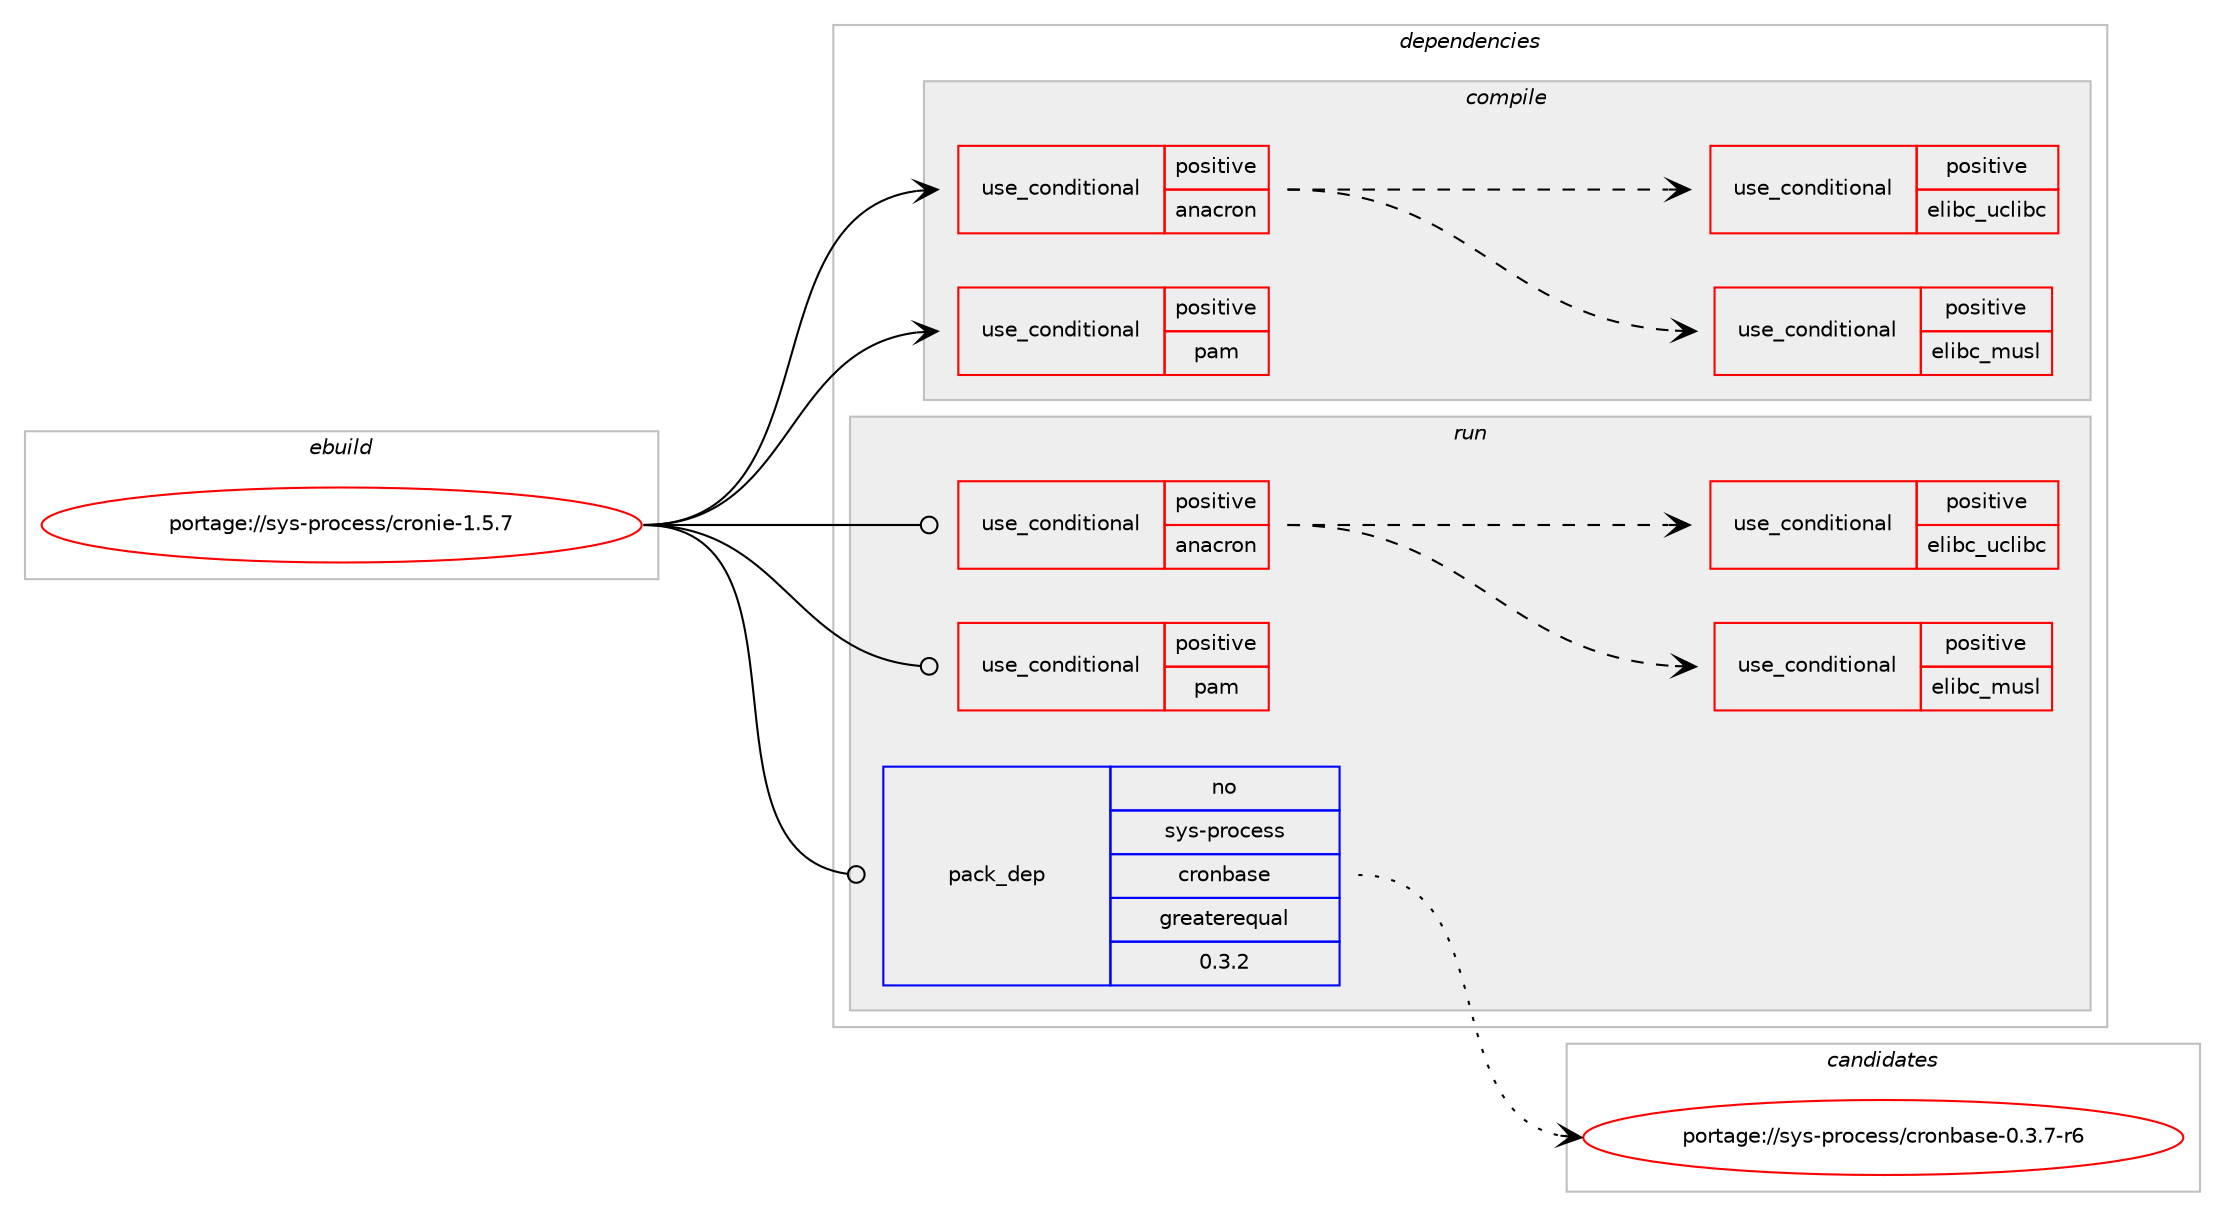 digraph prolog {

# *************
# Graph options
# *************

newrank=true;
concentrate=true;
compound=true;
graph [rankdir=LR,fontname=Helvetica,fontsize=10,ranksep=1.5];#, ranksep=2.5, nodesep=0.2];
edge  [arrowhead=vee];
node  [fontname=Helvetica,fontsize=10];

# **********
# The ebuild
# **********

subgraph cluster_leftcol {
color=gray;
label=<<i>ebuild</i>>;
id [label="portage://sys-process/cronie-1.5.7", color=red, width=4, href="../sys-process/cronie-1.5.7.svg"];
}

# ****************
# The dependencies
# ****************

subgraph cluster_midcol {
color=gray;
label=<<i>dependencies</i>>;
subgraph cluster_compile {
fillcolor="#eeeeee";
style=filled;
label=<<i>compile</i>>;
subgraph cond144 {
dependency319 [label=<<TABLE BORDER="0" CELLBORDER="1" CELLSPACING="0" CELLPADDING="4"><TR><TD ROWSPAN="3" CELLPADDING="10">use_conditional</TD></TR><TR><TD>positive</TD></TR><TR><TD>anacron</TD></TR></TABLE>>, shape=none, color=red];
# *** BEGIN UNKNOWN DEPENDENCY TYPE (TODO) ***
# dependency319 -> package_dependency(portage://sys-process/cronie-1.5.7,install,weak,sys-process,anacron,none,[,,],[],[])
# *** END UNKNOWN DEPENDENCY TYPE (TODO) ***

# *** BEGIN UNKNOWN DEPENDENCY TYPE (TODO) ***
# dependency319 -> package_dependency(portage://sys-process/cronie-1.5.7,install,weak,sys-process,systemd-cron,none,[,,],[],[])
# *** END UNKNOWN DEPENDENCY TYPE (TODO) ***

subgraph cond145 {
dependency320 [label=<<TABLE BORDER="0" CELLBORDER="1" CELLSPACING="0" CELLPADDING="4"><TR><TD ROWSPAN="3" CELLPADDING="10">use_conditional</TD></TR><TR><TD>positive</TD></TR><TR><TD>elibc_musl</TD></TR></TABLE>>, shape=none, color=red];
# *** BEGIN UNKNOWN DEPENDENCY TYPE (TODO) ***
# dependency320 -> package_dependency(portage://sys-process/cronie-1.5.7,install,no,sys-libs,obstack-standalone,none,[,,],[],[])
# *** END UNKNOWN DEPENDENCY TYPE (TODO) ***

}
dependency319:e -> dependency320:w [weight=20,style="dashed",arrowhead="vee"];
subgraph cond146 {
dependency321 [label=<<TABLE BORDER="0" CELLBORDER="1" CELLSPACING="0" CELLPADDING="4"><TR><TD ROWSPAN="3" CELLPADDING="10">use_conditional</TD></TR><TR><TD>positive</TD></TR><TR><TD>elibc_uclibc</TD></TR></TABLE>>, shape=none, color=red];
# *** BEGIN UNKNOWN DEPENDENCY TYPE (TODO) ***
# dependency321 -> package_dependency(portage://sys-process/cronie-1.5.7,install,no,sys-libs,obstack-standalone,none,[,,],[],[])
# *** END UNKNOWN DEPENDENCY TYPE (TODO) ***

}
dependency319:e -> dependency321:w [weight=20,style="dashed",arrowhead="vee"];
}
id:e -> dependency319:w [weight=20,style="solid",arrowhead="vee"];
subgraph cond147 {
dependency322 [label=<<TABLE BORDER="0" CELLBORDER="1" CELLSPACING="0" CELLPADDING="4"><TR><TD ROWSPAN="3" CELLPADDING="10">use_conditional</TD></TR><TR><TD>positive</TD></TR><TR><TD>pam</TD></TR></TABLE>>, shape=none, color=red];
# *** BEGIN UNKNOWN DEPENDENCY TYPE (TODO) ***
# dependency322 -> package_dependency(portage://sys-process/cronie-1.5.7,install,no,sys-libs,pam,none,[,,],[],[])
# *** END UNKNOWN DEPENDENCY TYPE (TODO) ***

}
id:e -> dependency322:w [weight=20,style="solid",arrowhead="vee"];
# *** BEGIN UNKNOWN DEPENDENCY TYPE (TODO) ***
# id -> package_dependency(portage://sys-process/cronie-1.5.7,install,no,acct-group,crontab,none,[,,],[],[])
# *** END UNKNOWN DEPENDENCY TYPE (TODO) ***

}
subgraph cluster_compileandrun {
fillcolor="#eeeeee";
style=filled;
label=<<i>compile and run</i>>;
}
subgraph cluster_run {
fillcolor="#eeeeee";
style=filled;
label=<<i>run</i>>;
subgraph cond148 {
dependency323 [label=<<TABLE BORDER="0" CELLBORDER="1" CELLSPACING="0" CELLPADDING="4"><TR><TD ROWSPAN="3" CELLPADDING="10">use_conditional</TD></TR><TR><TD>positive</TD></TR><TR><TD>anacron</TD></TR></TABLE>>, shape=none, color=red];
# *** BEGIN UNKNOWN DEPENDENCY TYPE (TODO) ***
# dependency323 -> package_dependency(portage://sys-process/cronie-1.5.7,run,weak,sys-process,anacron,none,[,,],[],[])
# *** END UNKNOWN DEPENDENCY TYPE (TODO) ***

# *** BEGIN UNKNOWN DEPENDENCY TYPE (TODO) ***
# dependency323 -> package_dependency(portage://sys-process/cronie-1.5.7,run,weak,sys-process,systemd-cron,none,[,,],[],[])
# *** END UNKNOWN DEPENDENCY TYPE (TODO) ***

subgraph cond149 {
dependency324 [label=<<TABLE BORDER="0" CELLBORDER="1" CELLSPACING="0" CELLPADDING="4"><TR><TD ROWSPAN="3" CELLPADDING="10">use_conditional</TD></TR><TR><TD>positive</TD></TR><TR><TD>elibc_musl</TD></TR></TABLE>>, shape=none, color=red];
# *** BEGIN UNKNOWN DEPENDENCY TYPE (TODO) ***
# dependency324 -> package_dependency(portage://sys-process/cronie-1.5.7,run,no,sys-libs,obstack-standalone,none,[,,],[],[])
# *** END UNKNOWN DEPENDENCY TYPE (TODO) ***

}
dependency323:e -> dependency324:w [weight=20,style="dashed",arrowhead="vee"];
subgraph cond150 {
dependency325 [label=<<TABLE BORDER="0" CELLBORDER="1" CELLSPACING="0" CELLPADDING="4"><TR><TD ROWSPAN="3" CELLPADDING="10">use_conditional</TD></TR><TR><TD>positive</TD></TR><TR><TD>elibc_uclibc</TD></TR></TABLE>>, shape=none, color=red];
# *** BEGIN UNKNOWN DEPENDENCY TYPE (TODO) ***
# dependency325 -> package_dependency(portage://sys-process/cronie-1.5.7,run,no,sys-libs,obstack-standalone,none,[,,],[],[])
# *** END UNKNOWN DEPENDENCY TYPE (TODO) ***

}
dependency323:e -> dependency325:w [weight=20,style="dashed",arrowhead="vee"];
}
id:e -> dependency323:w [weight=20,style="solid",arrowhead="odot"];
subgraph cond151 {
dependency326 [label=<<TABLE BORDER="0" CELLBORDER="1" CELLSPACING="0" CELLPADDING="4"><TR><TD ROWSPAN="3" CELLPADDING="10">use_conditional</TD></TR><TR><TD>positive</TD></TR><TR><TD>pam</TD></TR></TABLE>>, shape=none, color=red];
# *** BEGIN UNKNOWN DEPENDENCY TYPE (TODO) ***
# dependency326 -> package_dependency(portage://sys-process/cronie-1.5.7,run,no,sys-libs,pam,none,[,,],[],[])
# *** END UNKNOWN DEPENDENCY TYPE (TODO) ***

}
id:e -> dependency326:w [weight=20,style="solid",arrowhead="odot"];
# *** BEGIN UNKNOWN DEPENDENCY TYPE (TODO) ***
# id -> package_dependency(portage://sys-process/cronie-1.5.7,run,no,acct-group,crontab,none,[,,],[],[])
# *** END UNKNOWN DEPENDENCY TYPE (TODO) ***

# *** BEGIN UNKNOWN DEPENDENCY TYPE (TODO) ***
# id -> package_dependency(portage://sys-process/cronie-1.5.7,run,no,sys-apps,debianutils,none,[,,],[],[])
# *** END UNKNOWN DEPENDENCY TYPE (TODO) ***

subgraph pack173 {
dependency327 [label=<<TABLE BORDER="0" CELLBORDER="1" CELLSPACING="0" CELLPADDING="4" WIDTH="220"><TR><TD ROWSPAN="6" CELLPADDING="30">pack_dep</TD></TR><TR><TD WIDTH="110">no</TD></TR><TR><TD>sys-process</TD></TR><TR><TD>cronbase</TD></TR><TR><TD>greaterequal</TD></TR><TR><TD>0.3.2</TD></TR></TABLE>>, shape=none, color=blue];
}
id:e -> dependency327:w [weight=20,style="solid",arrowhead="odot"];
# *** BEGIN UNKNOWN DEPENDENCY TYPE (TODO) ***
# id -> package_dependency(portage://sys-process/cronie-1.5.7,run,weak,sys-process,bcron,none,[,,],[],[])
# *** END UNKNOWN DEPENDENCY TYPE (TODO) ***

# *** BEGIN UNKNOWN DEPENDENCY TYPE (TODO) ***
# id -> package_dependency(portage://sys-process/cronie-1.5.7,run,weak,sys-process,dcron,none,[,,],[],[])
# *** END UNKNOWN DEPENDENCY TYPE (TODO) ***

# *** BEGIN UNKNOWN DEPENDENCY TYPE (TODO) ***
# id -> package_dependency(portage://sys-process/cronie-1.5.7,run,weak,sys-process,fcron,none,[,,],[],[])
# *** END UNKNOWN DEPENDENCY TYPE (TODO) ***

# *** BEGIN UNKNOWN DEPENDENCY TYPE (TODO) ***
# id -> package_dependency(portage://sys-process/cronie-1.5.7,run,weak,sys-process,vixie-cron,none,[,,],[],[])
# *** END UNKNOWN DEPENDENCY TYPE (TODO) ***

}
}

# **************
# The candidates
# **************

subgraph cluster_choices {
rank=same;
color=gray;
label=<<i>candidates</i>>;

subgraph choice173 {
color=black;
nodesep=1;
choice1151211154511211411199101115115479911411111098971151014548465146554511454 [label="portage://sys-process/cronbase-0.3.7-r6", color=red, width=4,href="../sys-process/cronbase-0.3.7-r6.svg"];
dependency327:e -> choice1151211154511211411199101115115479911411111098971151014548465146554511454:w [style=dotted,weight="100"];
}
}

}
